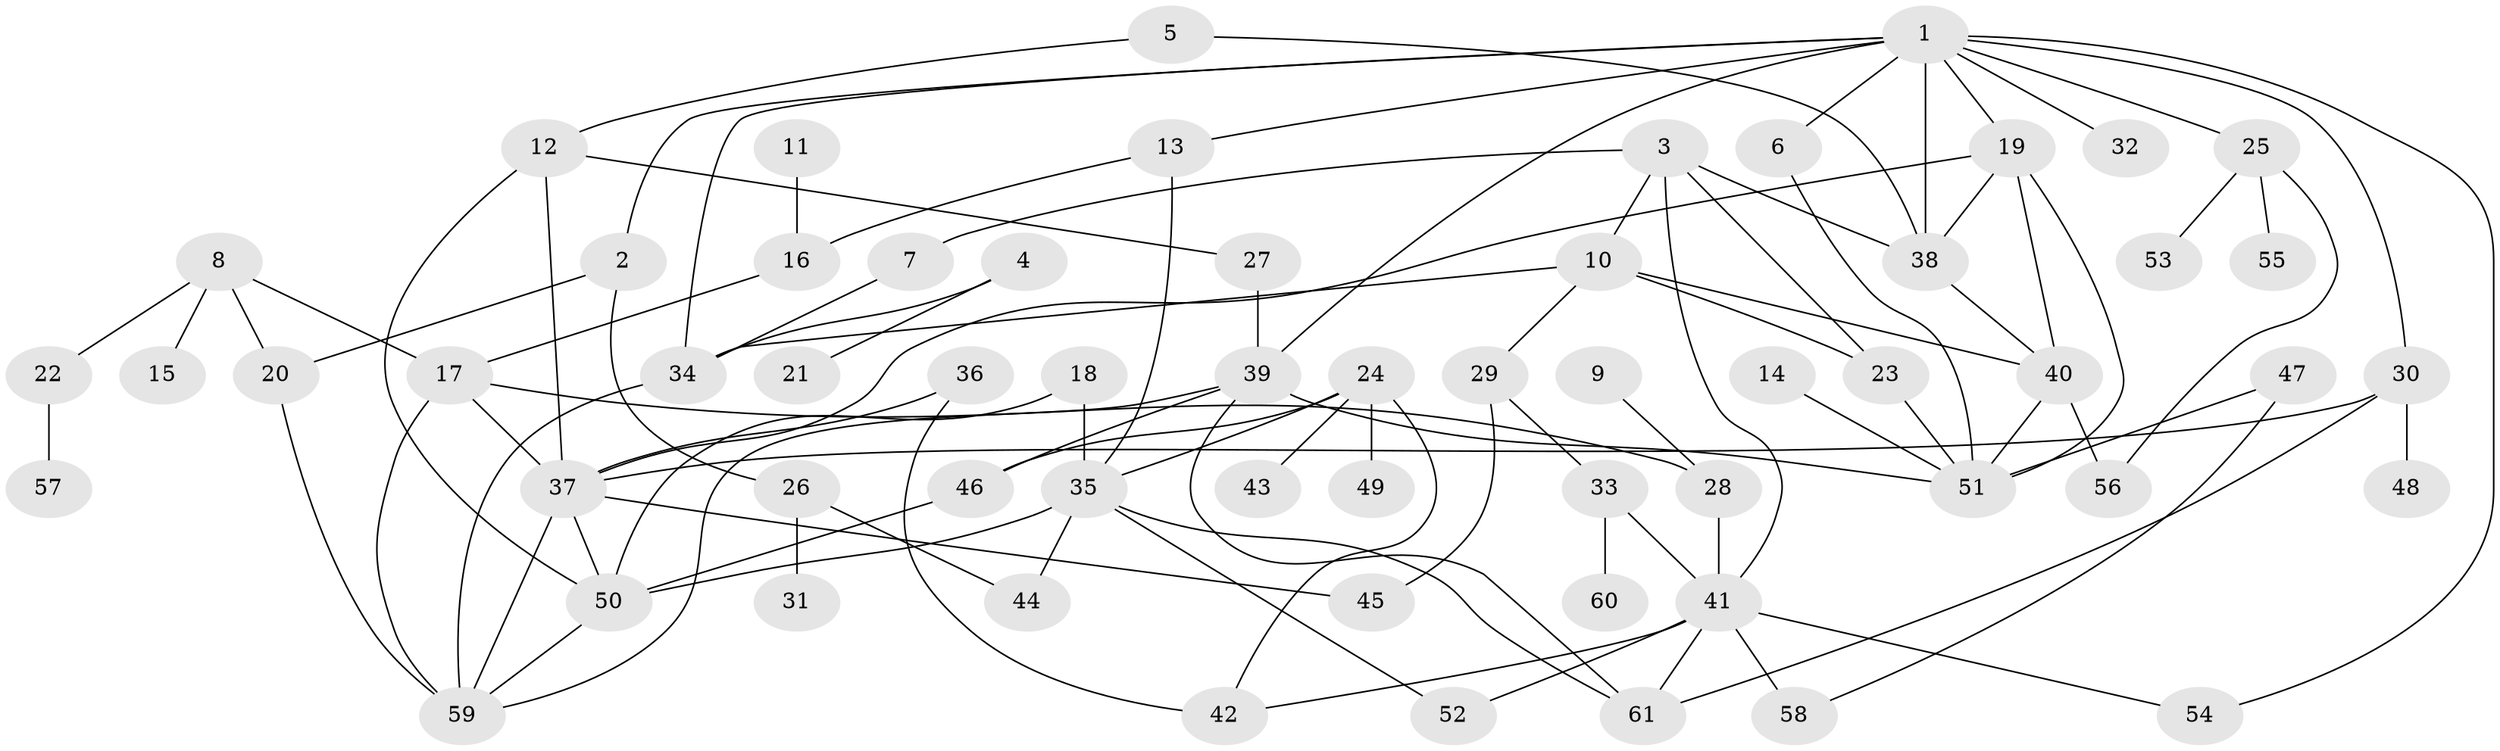// original degree distribution, {8: 0.01652892561983471, 5: 0.06611570247933884, 6: 0.049586776859504134, 3: 0.2396694214876033, 2: 0.3140495867768595, 4: 0.0743801652892562, 1: 0.2396694214876033}
// Generated by graph-tools (version 1.1) at 2025/49/03/09/25 03:49:21]
// undirected, 61 vertices, 98 edges
graph export_dot {
graph [start="1"]
  node [color=gray90,style=filled];
  1;
  2;
  3;
  4;
  5;
  6;
  7;
  8;
  9;
  10;
  11;
  12;
  13;
  14;
  15;
  16;
  17;
  18;
  19;
  20;
  21;
  22;
  23;
  24;
  25;
  26;
  27;
  28;
  29;
  30;
  31;
  32;
  33;
  34;
  35;
  36;
  37;
  38;
  39;
  40;
  41;
  42;
  43;
  44;
  45;
  46;
  47;
  48;
  49;
  50;
  51;
  52;
  53;
  54;
  55;
  56;
  57;
  58;
  59;
  60;
  61;
  1 -- 2 [weight=1.0];
  1 -- 6 [weight=1.0];
  1 -- 13 [weight=1.0];
  1 -- 19 [weight=1.0];
  1 -- 25 [weight=1.0];
  1 -- 30 [weight=1.0];
  1 -- 32 [weight=1.0];
  1 -- 34 [weight=1.0];
  1 -- 38 [weight=1.0];
  1 -- 39 [weight=1.0];
  1 -- 54 [weight=1.0];
  2 -- 20 [weight=1.0];
  2 -- 26 [weight=1.0];
  3 -- 7 [weight=1.0];
  3 -- 10 [weight=1.0];
  3 -- 23 [weight=1.0];
  3 -- 38 [weight=1.0];
  3 -- 41 [weight=1.0];
  4 -- 21 [weight=1.0];
  4 -- 34 [weight=1.0];
  5 -- 12 [weight=1.0];
  5 -- 38 [weight=1.0];
  6 -- 51 [weight=1.0];
  7 -- 34 [weight=1.0];
  8 -- 15 [weight=1.0];
  8 -- 17 [weight=1.0];
  8 -- 20 [weight=1.0];
  8 -- 22 [weight=1.0];
  9 -- 28 [weight=1.0];
  10 -- 23 [weight=1.0];
  10 -- 29 [weight=1.0];
  10 -- 34 [weight=1.0];
  10 -- 40 [weight=1.0];
  11 -- 16 [weight=1.0];
  12 -- 27 [weight=1.0];
  12 -- 37 [weight=1.0];
  12 -- 50 [weight=1.0];
  13 -- 16 [weight=1.0];
  13 -- 35 [weight=1.0];
  14 -- 51 [weight=1.0];
  16 -- 17 [weight=1.0];
  17 -- 28 [weight=1.0];
  17 -- 37 [weight=1.0];
  17 -- 59 [weight=1.0];
  18 -- 35 [weight=1.0];
  18 -- 50 [weight=1.0];
  19 -- 37 [weight=1.0];
  19 -- 38 [weight=1.0];
  19 -- 40 [weight=1.0];
  19 -- 51 [weight=1.0];
  20 -- 59 [weight=1.0];
  22 -- 57 [weight=1.0];
  23 -- 51 [weight=1.0];
  24 -- 35 [weight=1.0];
  24 -- 42 [weight=1.0];
  24 -- 43 [weight=1.0];
  24 -- 46 [weight=1.0];
  24 -- 49 [weight=1.0];
  25 -- 53 [weight=1.0];
  25 -- 55 [weight=1.0];
  25 -- 56 [weight=1.0];
  26 -- 31 [weight=1.0];
  26 -- 44 [weight=1.0];
  27 -- 39 [weight=1.0];
  28 -- 41 [weight=1.0];
  29 -- 33 [weight=1.0];
  29 -- 45 [weight=1.0];
  30 -- 37 [weight=1.0];
  30 -- 48 [weight=1.0];
  30 -- 61 [weight=1.0];
  33 -- 41 [weight=1.0];
  33 -- 60 [weight=1.0];
  34 -- 59 [weight=1.0];
  35 -- 44 [weight=1.0];
  35 -- 50 [weight=1.0];
  35 -- 52 [weight=1.0];
  35 -- 61 [weight=1.0];
  36 -- 37 [weight=1.0];
  36 -- 42 [weight=1.0];
  37 -- 45 [weight=1.0];
  37 -- 50 [weight=1.0];
  37 -- 59 [weight=1.0];
  38 -- 40 [weight=1.0];
  39 -- 46 [weight=1.0];
  39 -- 51 [weight=1.0];
  39 -- 59 [weight=1.0];
  39 -- 61 [weight=1.0];
  40 -- 51 [weight=1.0];
  40 -- 56 [weight=1.0];
  41 -- 42 [weight=1.0];
  41 -- 52 [weight=1.0];
  41 -- 54 [weight=1.0];
  41 -- 58 [weight=1.0];
  41 -- 61 [weight=1.0];
  46 -- 50 [weight=1.0];
  47 -- 51 [weight=1.0];
  47 -- 58 [weight=1.0];
  50 -- 59 [weight=1.0];
}
